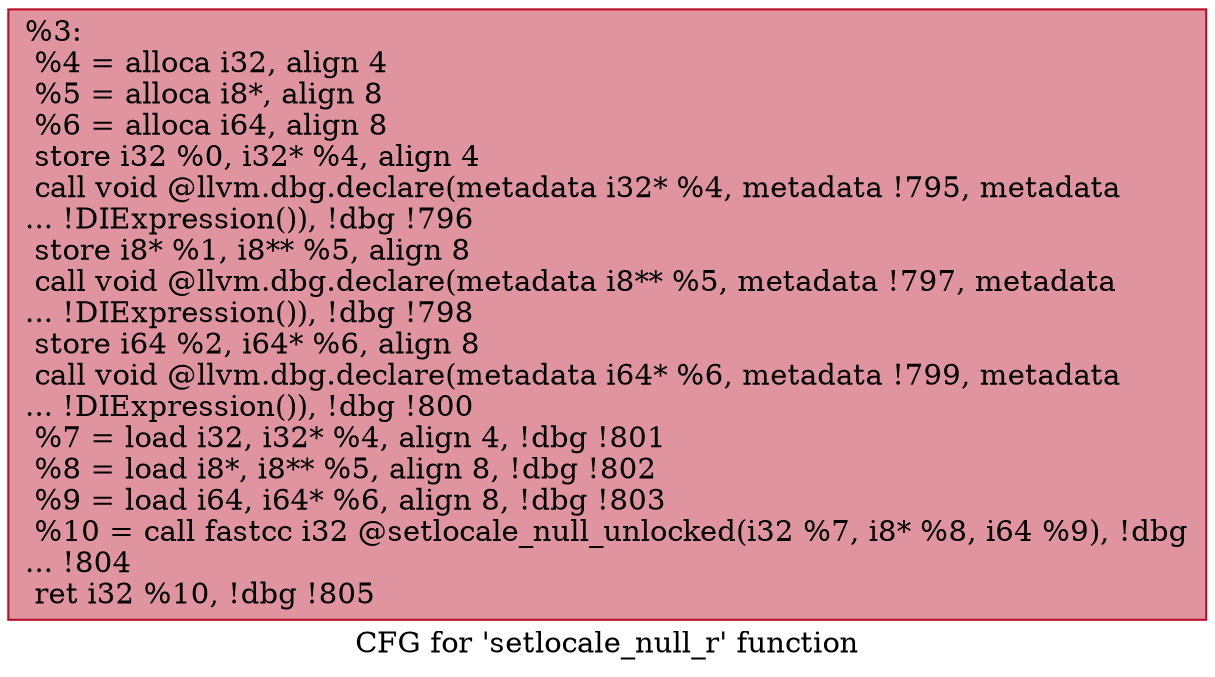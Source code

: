 digraph "CFG for 'setlocale_null_r' function" {
	label="CFG for 'setlocale_null_r' function";

	Node0x23085d0 [shape=record,color="#b70d28ff", style=filled, fillcolor="#b70d2870",label="{%3:\l  %4 = alloca i32, align 4\l  %5 = alloca i8*, align 8\l  %6 = alloca i64, align 8\l  store i32 %0, i32* %4, align 4\l  call void @llvm.dbg.declare(metadata i32* %4, metadata !795, metadata\l... !DIExpression()), !dbg !796\l  store i8* %1, i8** %5, align 8\l  call void @llvm.dbg.declare(metadata i8** %5, metadata !797, metadata\l... !DIExpression()), !dbg !798\l  store i64 %2, i64* %6, align 8\l  call void @llvm.dbg.declare(metadata i64* %6, metadata !799, metadata\l... !DIExpression()), !dbg !800\l  %7 = load i32, i32* %4, align 4, !dbg !801\l  %8 = load i8*, i8** %5, align 8, !dbg !802\l  %9 = load i64, i64* %6, align 8, !dbg !803\l  %10 = call fastcc i32 @setlocale_null_unlocked(i32 %7, i8* %8, i64 %9), !dbg\l... !804\l  ret i32 %10, !dbg !805\l}"];
}
